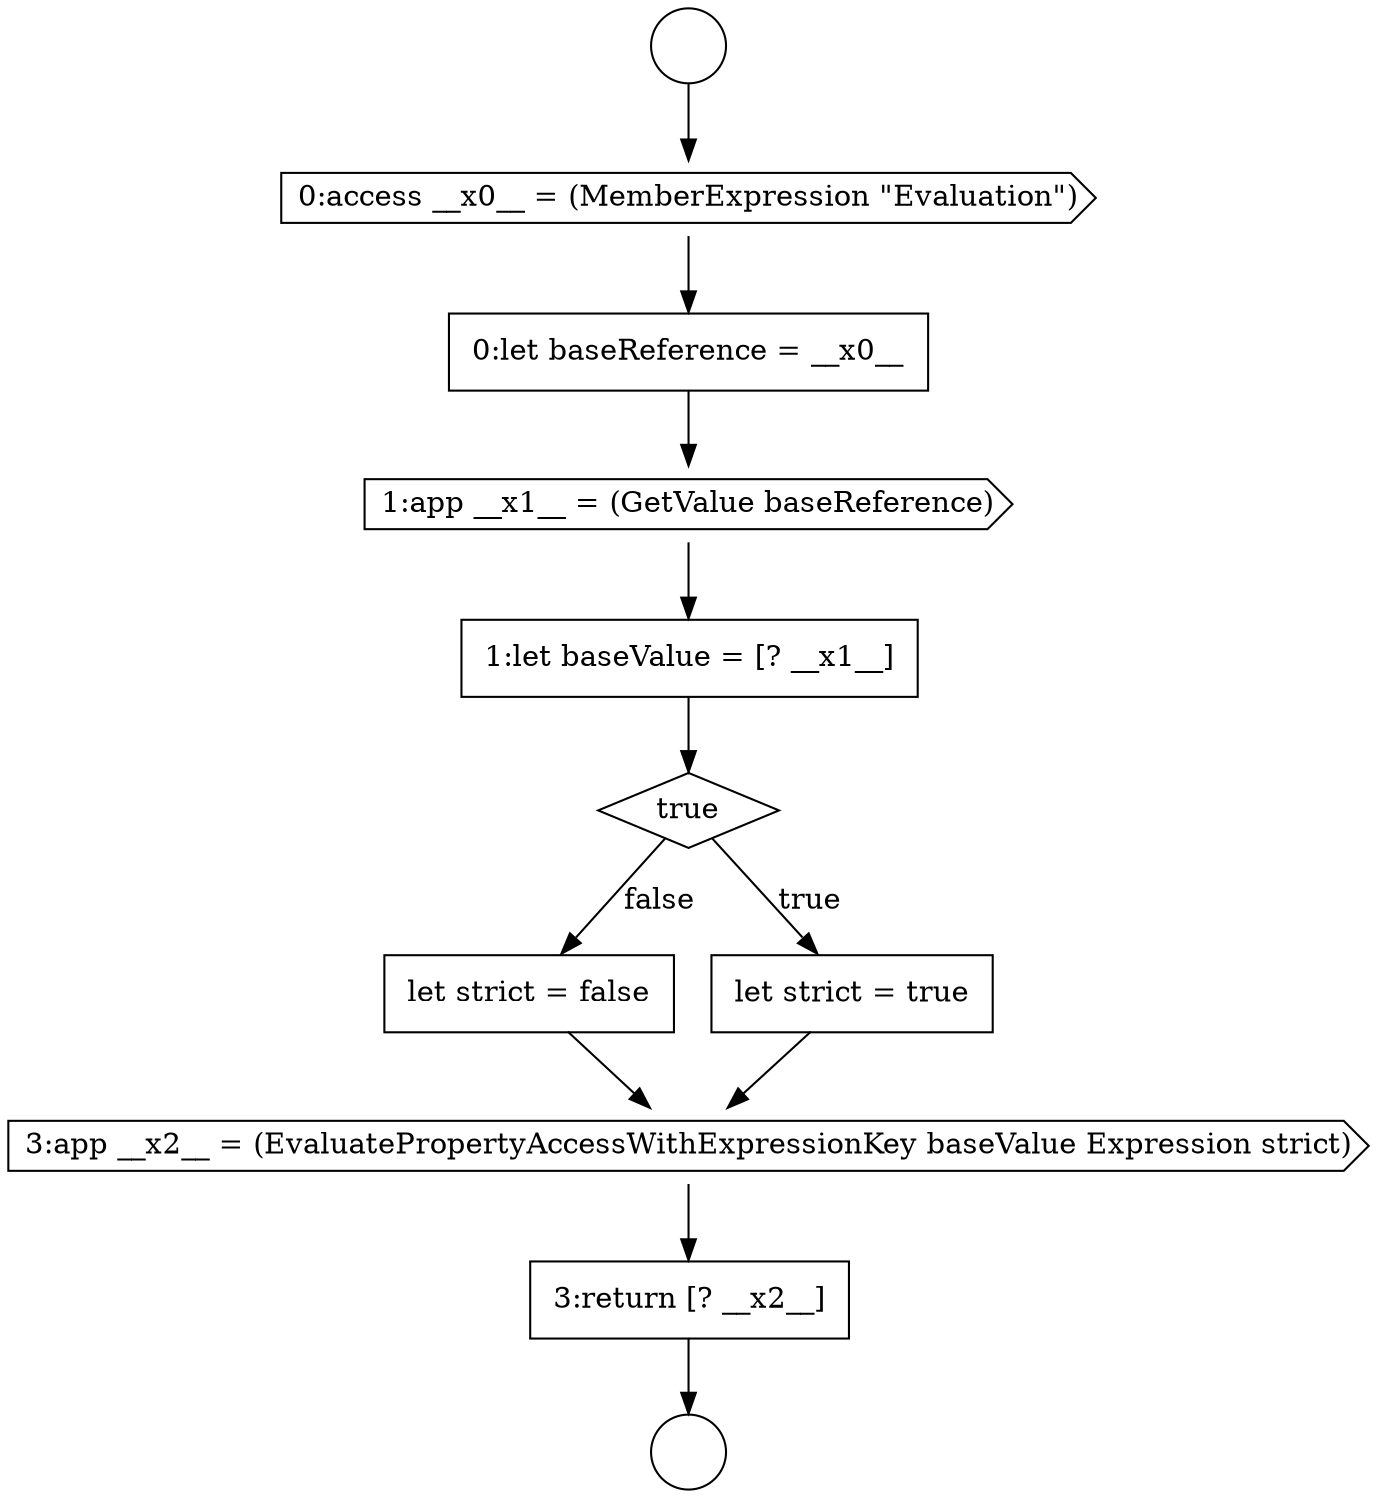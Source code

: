 digraph {
  node4532 [shape=cds, label=<<font color="black">3:app __x2__ = (EvaluatePropertyAccessWithExpressionKey baseValue Expression strict)</font>> color="black" fillcolor="white" style=filled]
  node4528 [shape=none, margin=0, label=<<font color="black">
    <table border="0" cellborder="1" cellspacing="0" cellpadding="10">
      <tr><td align="left">1:let baseValue = [? __x1__]</td></tr>
    </table>
  </font>> color="black" fillcolor="white" style=filled]
  node4524 [shape=circle label=" " color="black" fillcolor="white" style=filled]
  node4531 [shape=none, margin=0, label=<<font color="black">
    <table border="0" cellborder="1" cellspacing="0" cellpadding="10">
      <tr><td align="left">let strict = false</td></tr>
    </table>
  </font>> color="black" fillcolor="white" style=filled]
  node4525 [shape=cds, label=<<font color="black">0:access __x0__ = (MemberExpression &quot;Evaluation&quot;)</font>> color="black" fillcolor="white" style=filled]
  node4530 [shape=none, margin=0, label=<<font color="black">
    <table border="0" cellborder="1" cellspacing="0" cellpadding="10">
      <tr><td align="left">let strict = true</td></tr>
    </table>
  </font>> color="black" fillcolor="white" style=filled]
  node4526 [shape=none, margin=0, label=<<font color="black">
    <table border="0" cellborder="1" cellspacing="0" cellpadding="10">
      <tr><td align="left">0:let baseReference = __x0__</td></tr>
    </table>
  </font>> color="black" fillcolor="white" style=filled]
  node4529 [shape=diamond, label=<<font color="black">true</font>> color="black" fillcolor="white" style=filled]
  node4527 [shape=cds, label=<<font color="black">1:app __x1__ = (GetValue baseReference)</font>> color="black" fillcolor="white" style=filled]
  node4523 [shape=circle label=" " color="black" fillcolor="white" style=filled]
  node4533 [shape=none, margin=0, label=<<font color="black">
    <table border="0" cellborder="1" cellspacing="0" cellpadding="10">
      <tr><td align="left">3:return [? __x2__]</td></tr>
    </table>
  </font>> color="black" fillcolor="white" style=filled]
  node4530 -> node4532 [ color="black"]
  node4526 -> node4527 [ color="black"]
  node4528 -> node4529 [ color="black"]
  node4532 -> node4533 [ color="black"]
  node4531 -> node4532 [ color="black"]
  node4529 -> node4530 [label=<<font color="black">true</font>> color="black"]
  node4529 -> node4531 [label=<<font color="black">false</font>> color="black"]
  node4523 -> node4525 [ color="black"]
  node4533 -> node4524 [ color="black"]
  node4527 -> node4528 [ color="black"]
  node4525 -> node4526 [ color="black"]
}
